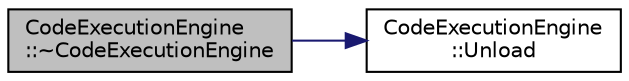 digraph "CodeExecutionEngine::~CodeExecutionEngine"
{
  edge [fontname="Helvetica",fontsize="10",labelfontname="Helvetica",labelfontsize="10"];
  node [fontname="Helvetica",fontsize="10",shape=record];
  rankdir="LR";
  Node1 [label="CodeExecutionEngine\l::~CodeExecutionEngine",height=0.2,width=0.4,color="black", fillcolor="grey75", style="filled" fontcolor="black"];
  Node1 -> Node2 [color="midnightblue",fontsize="10",style="solid",fontname="Helvetica"];
  Node2 [label="CodeExecutionEngine\l::Unload",height=0.2,width=0.4,color="black", fillcolor="white", style="filled",URL="$db/dbc/class_code_execution_engine.html#a0d989fdc89710d852c59d55aff8fcd33"];
}
